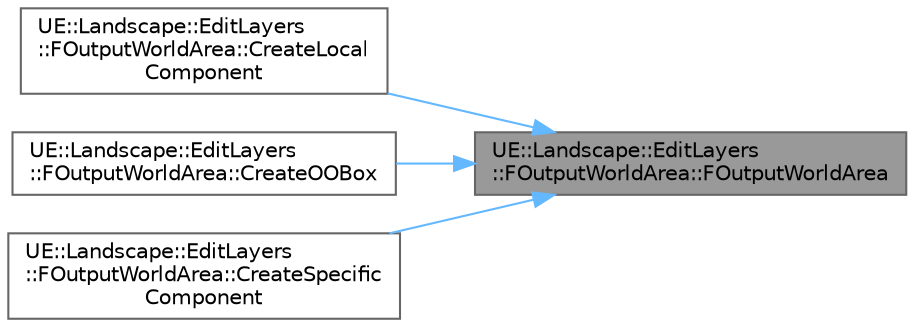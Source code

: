 digraph "UE::Landscape::EditLayers::FOutputWorldArea::FOutputWorldArea"
{
 // INTERACTIVE_SVG=YES
 // LATEX_PDF_SIZE
  bgcolor="transparent";
  edge [fontname=Helvetica,fontsize=10,labelfontname=Helvetica,labelfontsize=10];
  node [fontname=Helvetica,fontsize=10,shape=box,height=0.2,width=0.4];
  rankdir="RL";
  Node1 [id="Node000001",label="UE::Landscape::EditLayers\l::FOutputWorldArea::FOutputWorldArea",height=0.2,width=0.4,color="gray40", fillcolor="grey60", style="filled", fontcolor="black",tooltip=" "];
  Node1 -> Node2 [id="edge1_Node000001_Node000002",dir="back",color="steelblue1",style="solid",tooltip=" "];
  Node2 [id="Node000002",label="UE::Landscape::EditLayers\l::FOutputWorldArea::CreateLocal\lComponent",height=0.2,width=0.4,color="grey40", fillcolor="white", style="filled",URL="$d6/dec/classUE_1_1Landscape_1_1EditLayers_1_1FOutputWorldArea.html#a9ec2d7370a6c52ffb23584e9a6b212c3",tooltip=" "];
  Node1 -> Node3 [id="edge2_Node000001_Node000003",dir="back",color="steelblue1",style="solid",tooltip=" "];
  Node3 [id="Node000003",label="UE::Landscape::EditLayers\l::FOutputWorldArea::CreateOOBox",height=0.2,width=0.4,color="grey40", fillcolor="white", style="filled",URL="$d6/dec/classUE_1_1Landscape_1_1EditLayers_1_1FOutputWorldArea.html#acf1f3ea0ee811b4fe1a5b6333e7ee549",tooltip=" "];
  Node1 -> Node4 [id="edge3_Node000001_Node000004",dir="back",color="steelblue1",style="solid",tooltip=" "];
  Node4 [id="Node000004",label="UE::Landscape::EditLayers\l::FOutputWorldArea::CreateSpecific\lComponent",height=0.2,width=0.4,color="grey40", fillcolor="white", style="filled",URL="$d6/dec/classUE_1_1Landscape_1_1EditLayers_1_1FOutputWorldArea.html#afc21c8fa0273d16ba323b540a1965b16",tooltip=" "];
}

